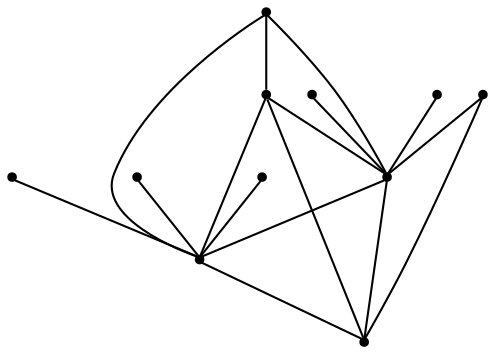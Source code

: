 graph {
  node [shape=point,comment="{\"directed\":false,\"doi\":\"10.4230/LIPIcs.GD.2024.10\",\"figure\":\"6 (1)\"}"]

  v0 [pos="802.7252485696199,439.1206328903206"]
  v1 [pos="802.7252485696199,705.7967973460225"]
  v2 [pos="802.7252485696199,839.1348795738734"]
  v3 [pos="802.7252485696199,572.4587151181715"]
  v4 [pos="1002.7803487326261,472.45515344728335"]
  v5 [pos="1002.780348732626,539.1241945612088"]
  v6 [pos="1002.780348732626,605.7932356751343"]
  v7 [pos="1002.7803487326261,672.4622767890597"]
  v8 [pos="1002.7803487326261,739.1313179029852"]
  v9 [pos="1002.7803487326261,805.8003590169106"]
  v10 [pos="1002.7803487326261,872.4694001308362"]

  v0 -- v2 [id="-1",pos="802.7252485696199,439.1206328903206 692.2365067699155,485.14729402105684 639.9887383392313,612.0018130178673 686.0264401411996,722.4640576245039 708.0116366478752,775.2201479816757 749.9565669113981,817.1549237235708 802.7252485696199,839.1348795738734"]
  v2 -- v1 [id="-2",pos="802.7252485696199,839.1348795738734 802.7252485696199,705.7967973460225 802.7252485696199,705.7967973460225 802.7252485696199,705.7967973460225"]
  v3 -- v0 [id="-3",pos="802.7252485696199,572.4587151181715 802.7252485696199,439.1206328903206 802.7252485696199,439.1206328903206 802.7252485696199,439.1206328903206"]
  v10 -- v1 [id="-4",pos="1002.7803487326261,872.4694001308362 802.7252485696199,705.7967973460225 802.7252485696199,705.7967973460225 802.7252485696199,705.7967973460225"]
  v9 -- v3 [id="-5",pos="1002.7803487326261,805.8003590169106 802.7252485696199,572.4587151181715 802.7252485696199,572.4587151181715 802.7252485696199,572.4587151181715"]
  v9 -- v0 [id="-6",pos="1002.7803487326261,805.8003590169106 802.7252485696199,439.1206328903206 802.7252485696199,439.1206328903206 802.7252485696199,439.1206328903206"]
  v9 -- v1 [id="-7",pos="1002.7803487326261,805.8003590169106 802.7252485696199,705.7967973460225 802.7252485696199,705.7967973460225 802.7252485696199,705.7967973460225"]
  v8 -- v3 [id="-8",pos="1002.7803487326261,739.1313179029852 802.7252485696199,572.4587151181715 802.7252485696199,572.4587151181715 802.7252485696199,572.4587151181715"]
  v7 -- v3 [id="-9",pos="1002.7803487326261,672.4622767890597 802.7252485696199,572.4587151181715 802.7252485696199,572.4587151181715 802.7252485696199,572.4587151181715"]
  v6 -- v1 [id="-10",pos="1002.780348732626,605.7932356751343 802.7252485696199,705.7967973460225 802.7252485696199,705.7967973460225 802.7252485696199,705.7967973460225"]
  v6 -- v2 [id="-11",pos="1002.780348732626,605.7932356751343 802.7252485696199,839.1348795738734 802.7252485696199,839.1348795738734 802.7252485696199,839.1348795738734"]
  v5 -- v1 [id="-12",pos="1002.780348732626,539.1241945612088 802.7252485696199,705.7967973460225 802.7252485696199,705.7967973460225 802.7252485696199,705.7967973460225"]
  v4 -- v3 [id="-13",pos="1002.7803487326261,472.45515344728335 802.7252485696199,572.4587151181715 802.7252485696199,572.4587151181715 802.7252485696199,572.4587151181715"]
  v1 -- v3 [id="-14",pos="802.7252485696199,705.7967973460225 802.7252485696199,572.4587151181715 802.7252485696199,572.4587151181715 802.7252485696199,572.4587151181715"]
  v3 -- v2 [id="-15",pos="802.7252485696199,572.4587151181715 790.0884444092188,581.9340612334432 778.8603508950372,593.1594620482894 769.3827318757855,605.7932356751343 714.1383291780315,679.4333756944447 729.0674440802944,783.903725480279 802.7252485696199,839.1348795738734"]
  v0 -- v1 [id="-16",pos="802.7252485696199,439.1206328903206 790.0884444092188,448.5959790055923 778.8603508950372,459.8213798204383 769.3827318757855,472.45515344728335 714.1383291780315,546.0952934665938 729.0674440802944,650.5656432524281 802.7252485696199,705.7967973460225"]
}
